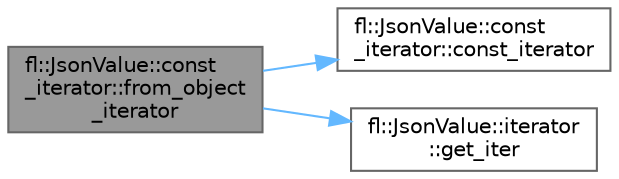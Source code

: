 digraph "fl::JsonValue::const_iterator::from_object_iterator"
{
 // INTERACTIVE_SVG=YES
 // LATEX_PDF_SIZE
  bgcolor="transparent";
  edge [fontname=Helvetica,fontsize=10,labelfontname=Helvetica,labelfontsize=10];
  node [fontname=Helvetica,fontsize=10,shape=box,height=0.2,width=0.4];
  rankdir="LR";
  Node1 [id="Node000001",label="fl::JsonValue::const\l_iterator::from_object\l_iterator",height=0.2,width=0.4,color="gray40", fillcolor="grey60", style="filled", fontcolor="black",tooltip=" "];
  Node1 -> Node2 [id="edge1_Node000001_Node000002",color="steelblue1",style="solid",tooltip=" "];
  Node2 [id="Node000002",label="fl::JsonValue::const\l_iterator::const_iterator",height=0.2,width=0.4,color="grey40", fillcolor="white", style="filled",URL="$d3/d72/classfl_1_1_json_value_1_1const__iterator_ac6ee920e48020ffd0d53b05efed7dfc8.html#ac6ee920e48020ffd0d53b05efed7dfc8",tooltip=" "];
  Node1 -> Node3 [id="edge2_Node000001_Node000003",color="steelblue1",style="solid",tooltip=" "];
  Node3 [id="Node000003",label="fl::JsonValue::iterator\l::get_iter",height=0.2,width=0.4,color="grey40", fillcolor="white", style="filled",URL="$d5/d80/classfl_1_1_json_value_1_1iterator_aa919a81d71de1c8254a871cf52880501.html#aa919a81d71de1c8254a871cf52880501",tooltip=" "];
}
